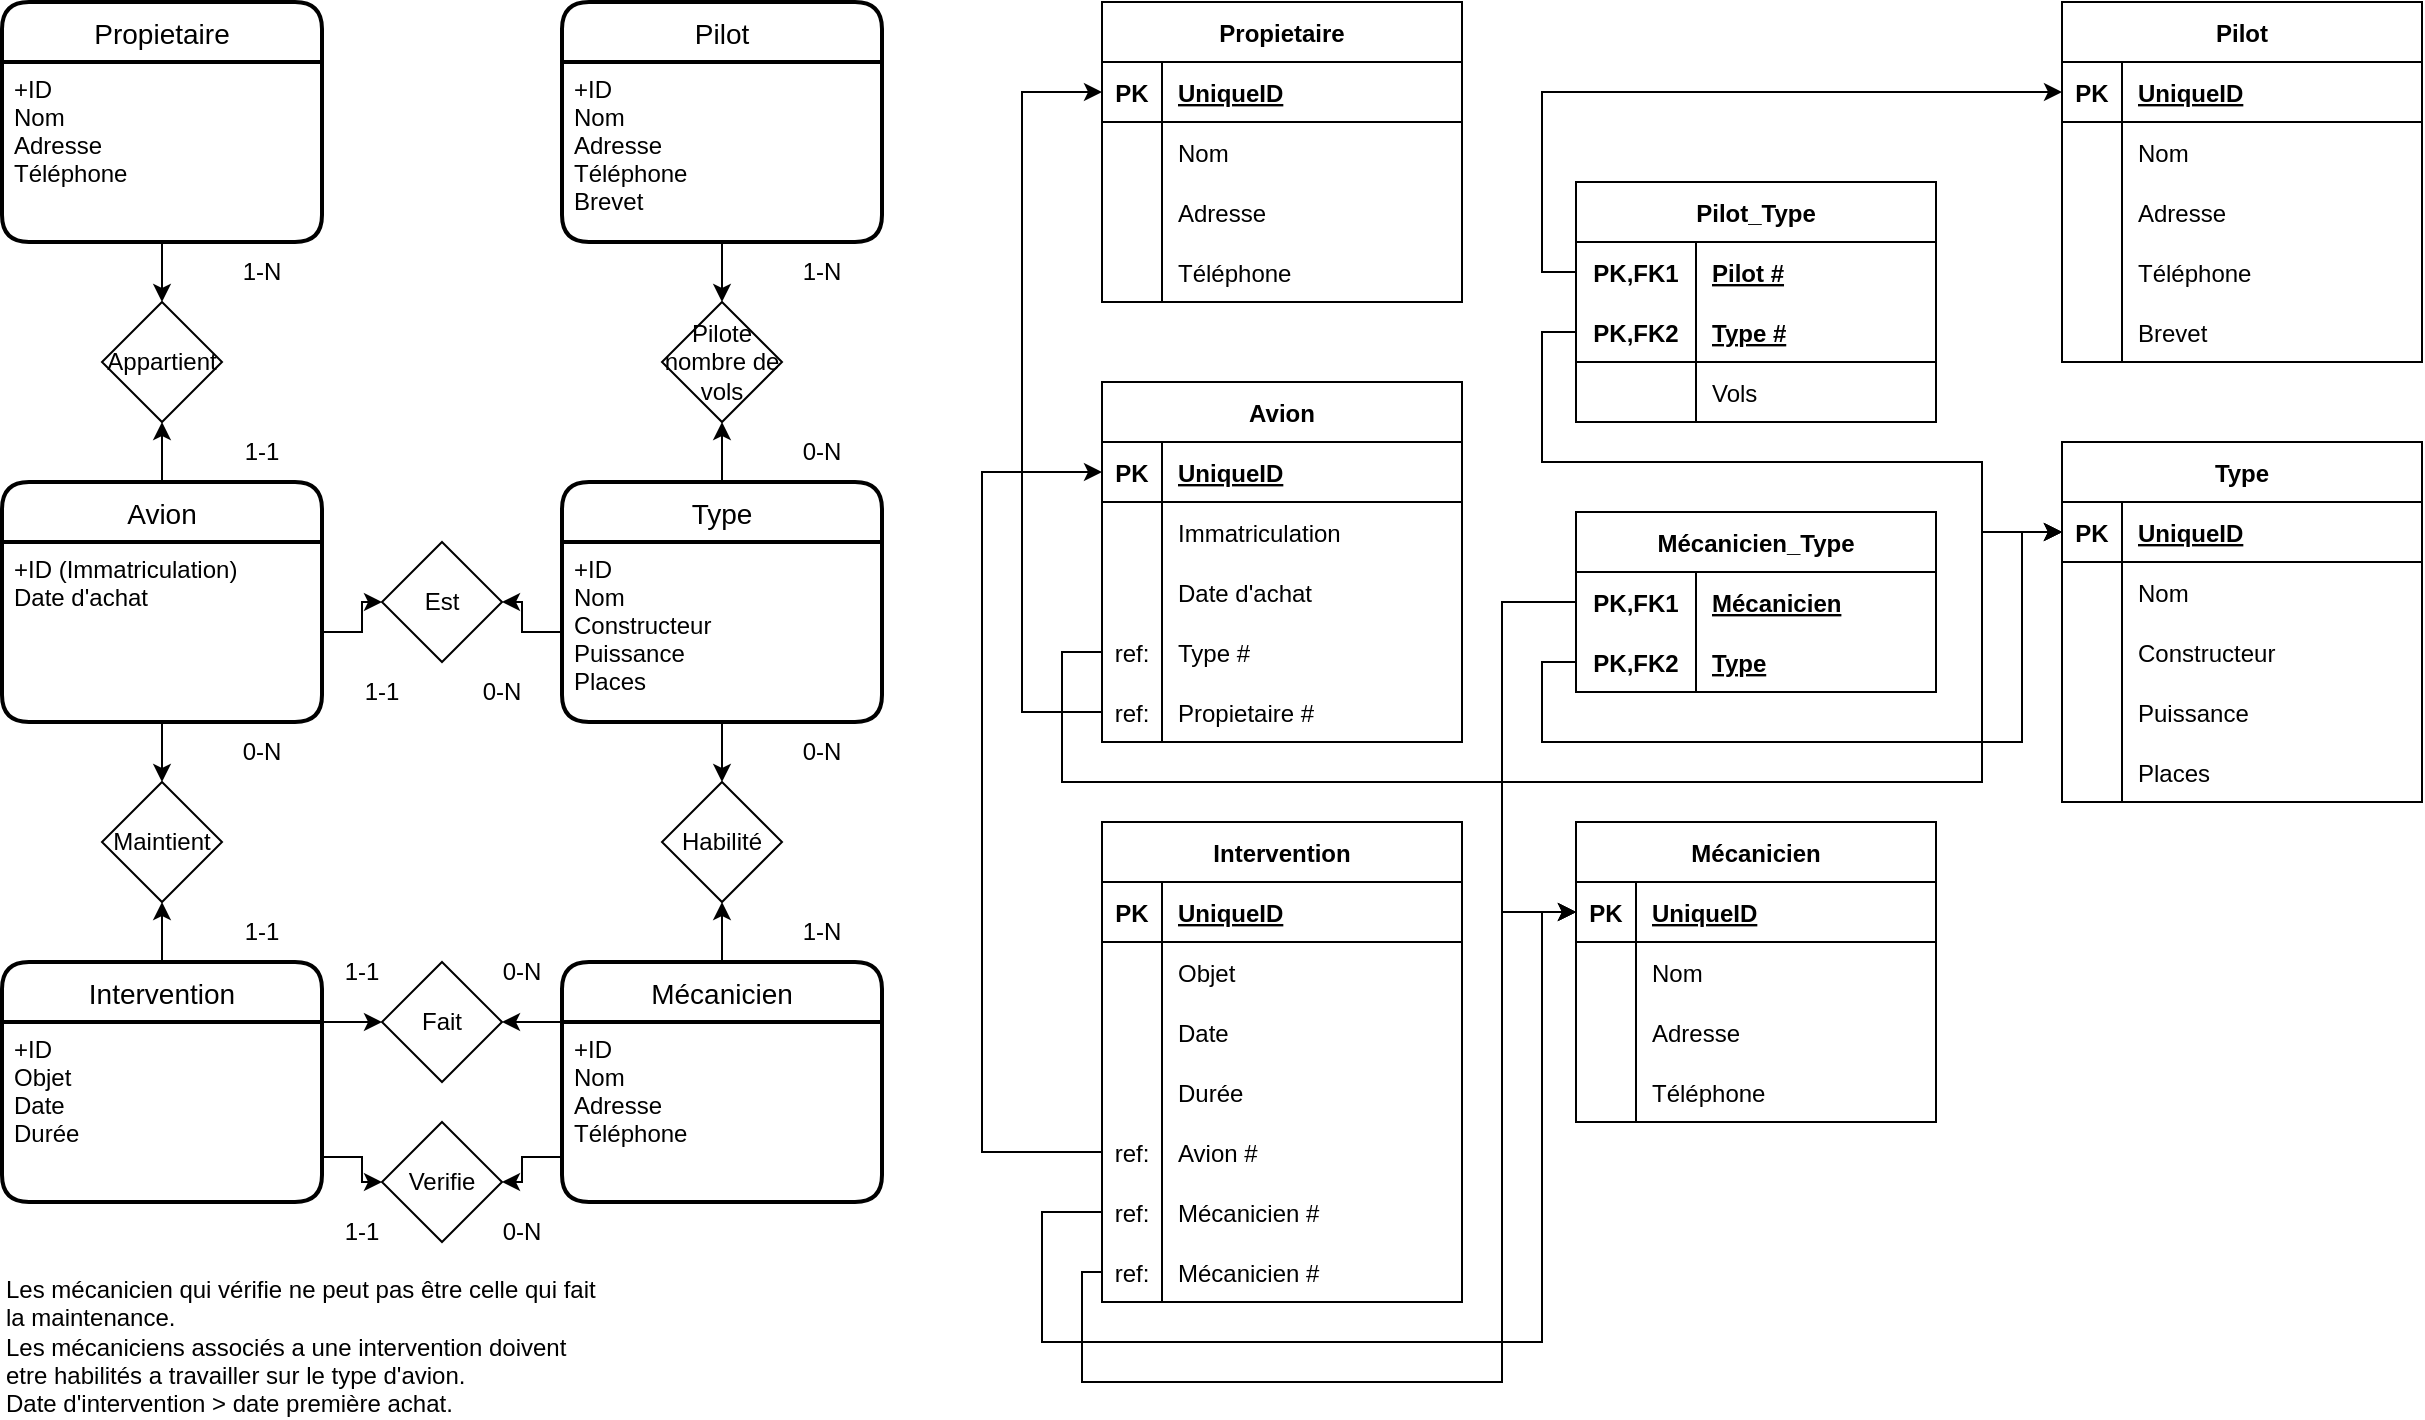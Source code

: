 <mxfile version="18.2.0" type="device"><diagram id="QCZ9kRdlRouRXpi-8VU9" name="Page-1"><mxGraphModel dx="1422" dy="794" grid="1" gridSize="10" guides="1" tooltips="1" connect="1" arrows="1" fold="1" page="1" pageScale="1" pageWidth="827" pageHeight="1169" math="0" shadow="0"><root><mxCell id="0"/><mxCell id="1" parent="0"/><mxCell id="avXEdxglf6N2ZWmbTxF2-28" style="edgeStyle=orthogonalEdgeStyle;rounded=0;orthogonalLoop=1;jettySize=auto;html=1;exitX=0.5;exitY=0;exitDx=0;exitDy=0;entryX=0.5;entryY=1;entryDx=0;entryDy=0;" parent="1" source="avXEdxglf6N2ZWmbTxF2-1" target="avXEdxglf6N2ZWmbTxF2-17" edge="1"><mxGeometry relative="1" as="geometry"/></mxCell><mxCell id="avXEdxglf6N2ZWmbTxF2-1" value="Intervention" style="swimlane;childLayout=stackLayout;horizontal=1;startSize=30;horizontalStack=0;rounded=1;fontSize=14;fontStyle=0;strokeWidth=2;resizeParent=0;resizeLast=1;shadow=0;dashed=0;align=center;" parent="1" vertex="1"><mxGeometry x="40" y="520" width="160" height="120" as="geometry"/></mxCell><mxCell id="avXEdxglf6N2ZWmbTxF2-2" value="+ID&#10;Objet&#10;Date&#10;Durée" style="align=left;strokeColor=none;fillColor=none;spacingLeft=4;fontSize=12;verticalAlign=top;resizable=0;rotatable=0;part=1;" parent="avXEdxglf6N2ZWmbTxF2-1" vertex="1"><mxGeometry y="30" width="160" height="90" as="geometry"/></mxCell><mxCell id="avXEdxglf6N2ZWmbTxF2-3" value="Propietaire" style="swimlane;childLayout=stackLayout;horizontal=1;startSize=30;horizontalStack=0;rounded=1;fontSize=14;fontStyle=0;strokeWidth=2;resizeParent=0;resizeLast=1;shadow=0;dashed=0;align=center;" parent="1" vertex="1"><mxGeometry x="40" y="40" width="160" height="120" as="geometry"/></mxCell><mxCell id="avXEdxglf6N2ZWmbTxF2-4" value="+ID&#10;Nom&#10;Adresse&#10;Téléphone" style="align=left;strokeColor=none;fillColor=none;spacingLeft=4;fontSize=12;verticalAlign=top;resizable=0;rotatable=0;part=1;" parent="avXEdxglf6N2ZWmbTxF2-3" vertex="1"><mxGeometry y="30" width="160" height="90" as="geometry"/></mxCell><mxCell id="avXEdxglf6N2ZWmbTxF2-22" style="edgeStyle=orthogonalEdgeStyle;rounded=0;orthogonalLoop=1;jettySize=auto;html=1;exitX=0.5;exitY=0;exitDx=0;exitDy=0;entryX=0.5;entryY=1;entryDx=0;entryDy=0;" parent="1" source="avXEdxglf6N2ZWmbTxF2-5" target="avXEdxglf6N2ZWmbTxF2-15" edge="1"><mxGeometry relative="1" as="geometry"/></mxCell><mxCell id="avXEdxglf6N2ZWmbTxF2-5" value="Avion" style="swimlane;childLayout=stackLayout;horizontal=1;startSize=30;horizontalStack=0;rounded=1;fontSize=14;fontStyle=0;strokeWidth=2;resizeParent=0;resizeLast=1;shadow=0;dashed=0;align=center;" parent="1" vertex="1"><mxGeometry x="40" y="280" width="160" height="120" as="geometry"/></mxCell><mxCell id="avXEdxglf6N2ZWmbTxF2-6" value="+ID (Immatriculation)&#10;Date d'achat" style="align=left;strokeColor=none;fillColor=none;spacingLeft=4;fontSize=12;verticalAlign=top;resizable=0;rotatable=0;part=1;fontStyle=0" parent="avXEdxglf6N2ZWmbTxF2-5" vertex="1"><mxGeometry y="30" width="160" height="90" as="geometry"/></mxCell><mxCell id="avXEdxglf6N2ZWmbTxF2-20" style="edgeStyle=orthogonalEdgeStyle;rounded=0;orthogonalLoop=1;jettySize=auto;html=1;exitX=0.5;exitY=0;exitDx=0;exitDy=0;entryX=0.5;entryY=1;entryDx=0;entryDy=0;" parent="1" source="avXEdxglf6N2ZWmbTxF2-8" target="avXEdxglf6N2ZWmbTxF2-16" edge="1"><mxGeometry relative="1" as="geometry"/></mxCell><mxCell id="avXEdxglf6N2ZWmbTxF2-8" value="Type" style="swimlane;childLayout=stackLayout;horizontal=1;startSize=30;horizontalStack=0;rounded=1;fontSize=14;fontStyle=0;strokeWidth=2;resizeParent=0;resizeLast=1;shadow=0;dashed=0;align=center;" parent="1" vertex="1"><mxGeometry x="320" y="280" width="160" height="120" as="geometry"/></mxCell><mxCell id="avXEdxglf6N2ZWmbTxF2-9" value="+ID&#10;Nom&#10;Constructeur&#10;Puissance&#10;Places" style="align=left;strokeColor=none;fillColor=none;spacingLeft=4;fontSize=12;verticalAlign=top;resizable=0;rotatable=0;part=1;" parent="avXEdxglf6N2ZWmbTxF2-8" vertex="1"><mxGeometry y="30" width="160" height="90" as="geometry"/></mxCell><mxCell id="avXEdxglf6N2ZWmbTxF2-33" style="edgeStyle=orthogonalEdgeStyle;rounded=0;orthogonalLoop=1;jettySize=auto;html=1;exitX=0.5;exitY=0;exitDx=0;exitDy=0;entryX=0.5;entryY=1;entryDx=0;entryDy=0;" parent="1" source="avXEdxglf6N2ZWmbTxF2-11" target="avXEdxglf6N2ZWmbTxF2-18" edge="1"><mxGeometry relative="1" as="geometry"/></mxCell><mxCell id="avXEdxglf6N2ZWmbTxF2-49" style="edgeStyle=orthogonalEdgeStyle;rounded=0;orthogonalLoop=1;jettySize=auto;html=1;exitX=0;exitY=0.25;exitDx=0;exitDy=0;entryX=1;entryY=0.5;entryDx=0;entryDy=0;" parent="1" source="avXEdxglf6N2ZWmbTxF2-11" target="avXEdxglf6N2ZWmbTxF2-29" edge="1"><mxGeometry relative="1" as="geometry"/></mxCell><mxCell id="avXEdxglf6N2ZWmbTxF2-11" value="Mécanicien" style="swimlane;childLayout=stackLayout;horizontal=1;startSize=30;horizontalStack=0;rounded=1;fontSize=14;fontStyle=0;strokeWidth=2;resizeParent=0;resizeLast=1;shadow=0;dashed=0;align=center;" parent="1" vertex="1"><mxGeometry x="320" y="520" width="160" height="120" as="geometry"/></mxCell><mxCell id="avXEdxglf6N2ZWmbTxF2-12" value="+ID&#10;Nom&#10;Adresse&#10;Téléphone" style="align=left;strokeColor=none;fillColor=none;spacingLeft=4;fontSize=12;verticalAlign=top;resizable=0;rotatable=0;part=1;" parent="avXEdxglf6N2ZWmbTxF2-11" vertex="1"><mxGeometry y="30" width="160" height="90" as="geometry"/></mxCell><mxCell id="avXEdxglf6N2ZWmbTxF2-13" value="Pilot" style="swimlane;childLayout=stackLayout;horizontal=1;startSize=30;horizontalStack=0;rounded=1;fontSize=14;fontStyle=0;strokeWidth=2;resizeParent=0;resizeLast=1;shadow=0;dashed=0;align=center;" parent="1" vertex="1"><mxGeometry x="320" y="40" width="160" height="120" as="geometry"/></mxCell><mxCell id="avXEdxglf6N2ZWmbTxF2-14" value="+ID&#10;Nom&#10;Adresse&#10;Téléphone&#10;Brevet" style="align=left;strokeColor=none;fillColor=none;spacingLeft=4;fontSize=12;verticalAlign=top;resizable=0;rotatable=0;part=1;" parent="avXEdxglf6N2ZWmbTxF2-13" vertex="1"><mxGeometry y="30" width="160" height="90" as="geometry"/></mxCell><mxCell id="avXEdxglf6N2ZWmbTxF2-15" value="Appartient" style="shape=rhombus;perimeter=rhombusPerimeter;whiteSpace=wrap;html=1;align=center;" parent="1" vertex="1"><mxGeometry x="90" y="190" width="60" height="60" as="geometry"/></mxCell><mxCell id="avXEdxglf6N2ZWmbTxF2-16" value="Pilote&lt;br&gt;nombre de vols" style="shape=rhombus;perimeter=rhombusPerimeter;whiteSpace=wrap;html=1;align=center;" parent="1" vertex="1"><mxGeometry x="370" y="190" width="60" height="60" as="geometry"/></mxCell><mxCell id="avXEdxglf6N2ZWmbTxF2-17" value="Maintient" style="shape=rhombus;perimeter=rhombusPerimeter;whiteSpace=wrap;html=1;align=center;" parent="1" vertex="1"><mxGeometry x="90" y="430" width="60" height="60" as="geometry"/></mxCell><mxCell id="avXEdxglf6N2ZWmbTxF2-18" value="Habilité" style="shape=rhombus;perimeter=rhombusPerimeter;whiteSpace=wrap;html=1;align=center;" parent="1" vertex="1"><mxGeometry x="370" y="430" width="60" height="60" as="geometry"/></mxCell><mxCell id="avXEdxglf6N2ZWmbTxF2-19" style="edgeStyle=orthogonalEdgeStyle;rounded=0;orthogonalLoop=1;jettySize=auto;html=1;exitX=0.5;exitY=1;exitDx=0;exitDy=0;entryX=0.5;entryY=0;entryDx=0;entryDy=0;" parent="1" source="avXEdxglf6N2ZWmbTxF2-14" target="avXEdxglf6N2ZWmbTxF2-16" edge="1"><mxGeometry relative="1" as="geometry"/></mxCell><mxCell id="avXEdxglf6N2ZWmbTxF2-21" style="edgeStyle=orthogonalEdgeStyle;rounded=0;orthogonalLoop=1;jettySize=auto;html=1;exitX=0.5;exitY=1;exitDx=0;exitDy=0;entryX=0.5;entryY=0;entryDx=0;entryDy=0;" parent="1" source="avXEdxglf6N2ZWmbTxF2-4" target="avXEdxglf6N2ZWmbTxF2-15" edge="1"><mxGeometry relative="1" as="geometry"/></mxCell><mxCell id="avXEdxglf6N2ZWmbTxF2-23" value="Est" style="shape=rhombus;perimeter=rhombusPerimeter;whiteSpace=wrap;html=1;align=center;" parent="1" vertex="1"><mxGeometry x="230" y="310" width="60" height="60" as="geometry"/></mxCell><mxCell id="avXEdxglf6N2ZWmbTxF2-25" style="edgeStyle=orthogonalEdgeStyle;rounded=0;orthogonalLoop=1;jettySize=auto;html=1;exitX=1;exitY=0.5;exitDx=0;exitDy=0;" parent="1" source="avXEdxglf6N2ZWmbTxF2-6" target="avXEdxglf6N2ZWmbTxF2-23" edge="1"><mxGeometry relative="1" as="geometry"/></mxCell><mxCell id="avXEdxglf6N2ZWmbTxF2-26" style="edgeStyle=orthogonalEdgeStyle;rounded=0;orthogonalLoop=1;jettySize=auto;html=1;exitX=0;exitY=0.5;exitDx=0;exitDy=0;" parent="1" source="avXEdxglf6N2ZWmbTxF2-9" target="avXEdxglf6N2ZWmbTxF2-23" edge="1"><mxGeometry relative="1" as="geometry"/></mxCell><mxCell id="avXEdxglf6N2ZWmbTxF2-27" style="edgeStyle=orthogonalEdgeStyle;rounded=0;orthogonalLoop=1;jettySize=auto;html=1;exitX=0.5;exitY=1;exitDx=0;exitDy=0;entryX=0.5;entryY=0;entryDx=0;entryDy=0;" parent="1" source="avXEdxglf6N2ZWmbTxF2-6" target="avXEdxglf6N2ZWmbTxF2-17" edge="1"><mxGeometry relative="1" as="geometry"/></mxCell><mxCell id="avXEdxglf6N2ZWmbTxF2-29" value="Fait" style="shape=rhombus;perimeter=rhombusPerimeter;whiteSpace=wrap;html=1;align=center;" parent="1" vertex="1"><mxGeometry x="230" y="520" width="60" height="60" as="geometry"/></mxCell><mxCell id="avXEdxglf6N2ZWmbTxF2-32" style="edgeStyle=orthogonalEdgeStyle;rounded=0;orthogonalLoop=1;jettySize=auto;html=1;exitX=0.5;exitY=1;exitDx=0;exitDy=0;entryX=0.5;entryY=0;entryDx=0;entryDy=0;" parent="1" source="avXEdxglf6N2ZWmbTxF2-9" target="avXEdxglf6N2ZWmbTxF2-18" edge="1"><mxGeometry relative="1" as="geometry"/></mxCell><mxCell id="avXEdxglf6N2ZWmbTxF2-34" value="1-N" style="text;html=1;strokeColor=none;fillColor=none;align=center;verticalAlign=middle;whiteSpace=wrap;rounded=0;" parent="1" vertex="1"><mxGeometry x="140" y="160" width="60" height="30" as="geometry"/></mxCell><mxCell id="avXEdxglf6N2ZWmbTxF2-35" value="1-1" style="text;html=1;strokeColor=none;fillColor=none;align=center;verticalAlign=middle;whiteSpace=wrap;rounded=0;" parent="1" vertex="1"><mxGeometry x="140" y="250" width="60" height="30" as="geometry"/></mxCell><mxCell id="avXEdxglf6N2ZWmbTxF2-36" value="1-N" style="text;html=1;strokeColor=none;fillColor=none;align=center;verticalAlign=middle;whiteSpace=wrap;rounded=0;" parent="1" vertex="1"><mxGeometry x="420" y="160" width="60" height="30" as="geometry"/></mxCell><mxCell id="avXEdxglf6N2ZWmbTxF2-37" value="0-N" style="text;html=1;strokeColor=none;fillColor=none;align=center;verticalAlign=middle;whiteSpace=wrap;rounded=0;" parent="1" vertex="1"><mxGeometry x="420" y="250" width="60" height="30" as="geometry"/></mxCell><mxCell id="avXEdxglf6N2ZWmbTxF2-38" value="1-1" style="text;html=1;strokeColor=none;fillColor=none;align=center;verticalAlign=middle;whiteSpace=wrap;rounded=0;" parent="1" vertex="1"><mxGeometry x="200" y="370" width="60" height="30" as="geometry"/></mxCell><mxCell id="avXEdxglf6N2ZWmbTxF2-39" value="0-N" style="text;html=1;strokeColor=none;fillColor=none;align=center;verticalAlign=middle;whiteSpace=wrap;rounded=0;" parent="1" vertex="1"><mxGeometry x="260" y="370" width="60" height="30" as="geometry"/></mxCell><mxCell id="avXEdxglf6N2ZWmbTxF2-40" value="0-N" style="text;html=1;strokeColor=none;fillColor=none;align=center;verticalAlign=middle;whiteSpace=wrap;rounded=0;" parent="1" vertex="1"><mxGeometry x="420" y="400" width="60" height="30" as="geometry"/></mxCell><mxCell id="avXEdxglf6N2ZWmbTxF2-41" value="1-N" style="text;html=1;strokeColor=none;fillColor=none;align=center;verticalAlign=middle;whiteSpace=wrap;rounded=0;" parent="1" vertex="1"><mxGeometry x="420" y="490" width="60" height="30" as="geometry"/></mxCell><mxCell id="avXEdxglf6N2ZWmbTxF2-42" value="0-N" style="text;html=1;strokeColor=none;fillColor=none;align=center;verticalAlign=middle;whiteSpace=wrap;rounded=0;" parent="1" vertex="1"><mxGeometry x="140" y="400" width="60" height="30" as="geometry"/></mxCell><mxCell id="avXEdxglf6N2ZWmbTxF2-43" value="1-1" style="text;html=1;strokeColor=none;fillColor=none;align=center;verticalAlign=middle;whiteSpace=wrap;rounded=0;" parent="1" vertex="1"><mxGeometry x="140" y="490" width="60" height="30" as="geometry"/></mxCell><mxCell id="avXEdxglf6N2ZWmbTxF2-47" value="Verifie" style="shape=rhombus;perimeter=rhombusPerimeter;whiteSpace=wrap;html=1;align=center;" parent="1" vertex="1"><mxGeometry x="230" y="600" width="60" height="60" as="geometry"/></mxCell><mxCell id="avXEdxglf6N2ZWmbTxF2-48" style="edgeStyle=orthogonalEdgeStyle;rounded=0;orthogonalLoop=1;jettySize=auto;html=1;exitX=1;exitY=0;exitDx=0;exitDy=0;entryX=0;entryY=0.5;entryDx=0;entryDy=0;" parent="1" source="avXEdxglf6N2ZWmbTxF2-2" target="avXEdxglf6N2ZWmbTxF2-29" edge="1"><mxGeometry relative="1" as="geometry"/></mxCell><mxCell id="avXEdxglf6N2ZWmbTxF2-52" style="edgeStyle=orthogonalEdgeStyle;rounded=0;orthogonalLoop=1;jettySize=auto;html=1;exitX=1;exitY=0.75;exitDx=0;exitDy=0;" parent="1" source="avXEdxglf6N2ZWmbTxF2-2" target="avXEdxglf6N2ZWmbTxF2-47" edge="1"><mxGeometry relative="1" as="geometry"/></mxCell><mxCell id="avXEdxglf6N2ZWmbTxF2-53" style="edgeStyle=orthogonalEdgeStyle;rounded=0;orthogonalLoop=1;jettySize=auto;html=1;exitX=0;exitY=0.75;exitDx=0;exitDy=0;" parent="1" source="avXEdxglf6N2ZWmbTxF2-12" target="avXEdxglf6N2ZWmbTxF2-47" edge="1"><mxGeometry relative="1" as="geometry"/></mxCell><mxCell id="avXEdxglf6N2ZWmbTxF2-54" value="1-1" style="text;html=1;strokeColor=none;fillColor=none;align=center;verticalAlign=middle;whiteSpace=wrap;rounded=0;" parent="1" vertex="1"><mxGeometry x="190" y="510" width="60" height="30" as="geometry"/></mxCell><mxCell id="avXEdxglf6N2ZWmbTxF2-55" value="0-N" style="text;html=1;strokeColor=none;fillColor=none;align=center;verticalAlign=middle;whiteSpace=wrap;rounded=0;" parent="1" vertex="1"><mxGeometry x="270" y="510" width="60" height="30" as="geometry"/></mxCell><mxCell id="avXEdxglf6N2ZWmbTxF2-56" value="1-1" style="text;html=1;strokeColor=none;fillColor=none;align=center;verticalAlign=middle;whiteSpace=wrap;rounded=0;" parent="1" vertex="1"><mxGeometry x="190" y="640" width="60" height="30" as="geometry"/></mxCell><mxCell id="avXEdxglf6N2ZWmbTxF2-57" value="0-N" style="text;html=1;strokeColor=none;fillColor=none;align=center;verticalAlign=middle;whiteSpace=wrap;rounded=0;" parent="1" vertex="1"><mxGeometry x="270" y="640" width="60" height="30" as="geometry"/></mxCell><mxCell id="jrzBrGHNNXqPVOMPDAbQ-1" value="&lt;br&gt;Les mécanicien qui vérifie ne peut pas être celle qui fait la maintenance.&lt;br&gt;Les mécaniciens associés a une intervention doivent etre habilités a travailler sur le type d'avion.&lt;br&gt;Date d'intervention &amp;gt; date première achat." style="text;html=1;strokeColor=none;fillColor=none;align=left;verticalAlign=middle;whiteSpace=wrap;rounded=0;" parent="1" vertex="1"><mxGeometry x="40" y="690" width="300" height="30" as="geometry"/></mxCell><mxCell id="UrNmmjTgH9QS6vvEao2K-1" value="Avion" style="shape=table;startSize=30;container=1;collapsible=1;childLayout=tableLayout;fixedRows=1;rowLines=0;fontStyle=1;align=center;resizeLast=1;" vertex="1" parent="1"><mxGeometry x="590" y="230" width="180" height="180" as="geometry"/></mxCell><mxCell id="UrNmmjTgH9QS6vvEao2K-2" value="" style="shape=tableRow;horizontal=0;startSize=0;swimlaneHead=0;swimlaneBody=0;fillColor=none;collapsible=0;dropTarget=0;points=[[0,0.5],[1,0.5]];portConstraint=eastwest;top=0;left=0;right=0;bottom=1;" vertex="1" parent="UrNmmjTgH9QS6vvEao2K-1"><mxGeometry y="30" width="180" height="30" as="geometry"/></mxCell><mxCell id="UrNmmjTgH9QS6vvEao2K-3" value="PK" style="shape=partialRectangle;connectable=0;fillColor=none;top=0;left=0;bottom=0;right=0;fontStyle=1;overflow=hidden;" vertex="1" parent="UrNmmjTgH9QS6vvEao2K-2"><mxGeometry width="30" height="30" as="geometry"><mxRectangle width="30" height="30" as="alternateBounds"/></mxGeometry></mxCell><mxCell id="UrNmmjTgH9QS6vvEao2K-4" value="UniqueID" style="shape=partialRectangle;connectable=0;fillColor=none;top=0;left=0;bottom=0;right=0;align=left;spacingLeft=6;fontStyle=5;overflow=hidden;" vertex="1" parent="UrNmmjTgH9QS6vvEao2K-2"><mxGeometry x="30" width="150" height="30" as="geometry"><mxRectangle width="150" height="30" as="alternateBounds"/></mxGeometry></mxCell><mxCell id="UrNmmjTgH9QS6vvEao2K-5" value="" style="shape=tableRow;horizontal=0;startSize=0;swimlaneHead=0;swimlaneBody=0;fillColor=none;collapsible=0;dropTarget=0;points=[[0,0.5],[1,0.5]];portConstraint=eastwest;top=0;left=0;right=0;bottom=0;" vertex="1" parent="UrNmmjTgH9QS6vvEao2K-1"><mxGeometry y="60" width="180" height="30" as="geometry"/></mxCell><mxCell id="UrNmmjTgH9QS6vvEao2K-6" value="" style="shape=partialRectangle;connectable=0;fillColor=none;top=0;left=0;bottom=0;right=0;editable=1;overflow=hidden;" vertex="1" parent="UrNmmjTgH9QS6vvEao2K-5"><mxGeometry width="30" height="30" as="geometry"><mxRectangle width="30" height="30" as="alternateBounds"/></mxGeometry></mxCell><mxCell id="UrNmmjTgH9QS6vvEao2K-7" value="Immatriculation" style="shape=partialRectangle;connectable=0;fillColor=none;top=0;left=0;bottom=0;right=0;align=left;spacingLeft=6;overflow=hidden;" vertex="1" parent="UrNmmjTgH9QS6vvEao2K-5"><mxGeometry x="30" width="150" height="30" as="geometry"><mxRectangle width="150" height="30" as="alternateBounds"/></mxGeometry></mxCell><mxCell id="UrNmmjTgH9QS6vvEao2K-8" value="" style="shape=tableRow;horizontal=0;startSize=0;swimlaneHead=0;swimlaneBody=0;fillColor=none;collapsible=0;dropTarget=0;points=[[0,0.5],[1,0.5]];portConstraint=eastwest;top=0;left=0;right=0;bottom=0;" vertex="1" parent="UrNmmjTgH9QS6vvEao2K-1"><mxGeometry y="90" width="180" height="30" as="geometry"/></mxCell><mxCell id="UrNmmjTgH9QS6vvEao2K-9" value="" style="shape=partialRectangle;connectable=0;fillColor=none;top=0;left=0;bottom=0;right=0;editable=1;overflow=hidden;" vertex="1" parent="UrNmmjTgH9QS6vvEao2K-8"><mxGeometry width="30" height="30" as="geometry"><mxRectangle width="30" height="30" as="alternateBounds"/></mxGeometry></mxCell><mxCell id="UrNmmjTgH9QS6vvEao2K-10" value="Date d'achat" style="shape=partialRectangle;connectable=0;fillColor=none;top=0;left=0;bottom=0;right=0;align=left;spacingLeft=6;overflow=hidden;" vertex="1" parent="UrNmmjTgH9QS6vvEao2K-8"><mxGeometry x="30" width="150" height="30" as="geometry"><mxRectangle width="150" height="30" as="alternateBounds"/></mxGeometry></mxCell><mxCell id="UrNmmjTgH9QS6vvEao2K-127" style="shape=tableRow;horizontal=0;startSize=0;swimlaneHead=0;swimlaneBody=0;fillColor=none;collapsible=0;dropTarget=0;points=[[0,0.5],[1,0.5]];portConstraint=eastwest;top=0;left=0;right=0;bottom=0;" vertex="1" parent="UrNmmjTgH9QS6vvEao2K-1"><mxGeometry y="120" width="180" height="30" as="geometry"/></mxCell><mxCell id="UrNmmjTgH9QS6vvEao2K-128" value="ref:" style="shape=partialRectangle;connectable=0;fillColor=none;top=0;left=0;bottom=0;right=0;editable=1;overflow=hidden;" vertex="1" parent="UrNmmjTgH9QS6vvEao2K-127"><mxGeometry width="30" height="30" as="geometry"><mxRectangle width="30" height="30" as="alternateBounds"/></mxGeometry></mxCell><mxCell id="UrNmmjTgH9QS6vvEao2K-129" value="Type #" style="shape=partialRectangle;connectable=0;fillColor=none;top=0;left=0;bottom=0;right=0;align=left;spacingLeft=6;overflow=hidden;" vertex="1" parent="UrNmmjTgH9QS6vvEao2K-127"><mxGeometry x="30" width="150" height="30" as="geometry"><mxRectangle width="150" height="30" as="alternateBounds"/></mxGeometry></mxCell><mxCell id="UrNmmjTgH9QS6vvEao2K-188" style="shape=tableRow;horizontal=0;startSize=0;swimlaneHead=0;swimlaneBody=0;fillColor=none;collapsible=0;dropTarget=0;points=[[0,0.5],[1,0.5]];portConstraint=eastwest;top=0;left=0;right=0;bottom=0;" vertex="1" parent="UrNmmjTgH9QS6vvEao2K-1"><mxGeometry y="150" width="180" height="30" as="geometry"/></mxCell><mxCell id="UrNmmjTgH9QS6vvEao2K-189" value="ref:" style="shape=partialRectangle;connectable=0;fillColor=none;top=0;left=0;bottom=0;right=0;editable=1;overflow=hidden;" vertex="1" parent="UrNmmjTgH9QS6vvEao2K-188"><mxGeometry width="30" height="30" as="geometry"><mxRectangle width="30" height="30" as="alternateBounds"/></mxGeometry></mxCell><mxCell id="UrNmmjTgH9QS6vvEao2K-190" value="Propietaire #" style="shape=partialRectangle;connectable=0;fillColor=none;top=0;left=0;bottom=0;right=0;align=left;spacingLeft=6;overflow=hidden;" vertex="1" parent="UrNmmjTgH9QS6vvEao2K-188"><mxGeometry x="30" width="150" height="30" as="geometry"><mxRectangle width="150" height="30" as="alternateBounds"/></mxGeometry></mxCell><mxCell id="UrNmmjTgH9QS6vvEao2K-14" value="Propietaire" style="shape=table;startSize=30;container=1;collapsible=1;childLayout=tableLayout;fixedRows=1;rowLines=0;fontStyle=1;align=center;resizeLast=1;" vertex="1" parent="1"><mxGeometry x="590" y="40" width="180" height="150" as="geometry"/></mxCell><mxCell id="UrNmmjTgH9QS6vvEao2K-15" value="" style="shape=tableRow;horizontal=0;startSize=0;swimlaneHead=0;swimlaneBody=0;fillColor=none;collapsible=0;dropTarget=0;points=[[0,0.5],[1,0.5]];portConstraint=eastwest;top=0;left=0;right=0;bottom=1;" vertex="1" parent="UrNmmjTgH9QS6vvEao2K-14"><mxGeometry y="30" width="180" height="30" as="geometry"/></mxCell><mxCell id="UrNmmjTgH9QS6vvEao2K-16" value="PK" style="shape=partialRectangle;connectable=0;fillColor=none;top=0;left=0;bottom=0;right=0;fontStyle=1;overflow=hidden;" vertex="1" parent="UrNmmjTgH9QS6vvEao2K-15"><mxGeometry width="30" height="30" as="geometry"><mxRectangle width="30" height="30" as="alternateBounds"/></mxGeometry></mxCell><mxCell id="UrNmmjTgH9QS6vvEao2K-17" value="UniqueID" style="shape=partialRectangle;connectable=0;fillColor=none;top=0;left=0;bottom=0;right=0;align=left;spacingLeft=6;fontStyle=5;overflow=hidden;" vertex="1" parent="UrNmmjTgH9QS6vvEao2K-15"><mxGeometry x="30" width="150" height="30" as="geometry"><mxRectangle width="150" height="30" as="alternateBounds"/></mxGeometry></mxCell><mxCell id="UrNmmjTgH9QS6vvEao2K-18" value="" style="shape=tableRow;horizontal=0;startSize=0;swimlaneHead=0;swimlaneBody=0;fillColor=none;collapsible=0;dropTarget=0;points=[[0,0.5],[1,0.5]];portConstraint=eastwest;top=0;left=0;right=0;bottom=0;" vertex="1" parent="UrNmmjTgH9QS6vvEao2K-14"><mxGeometry y="60" width="180" height="30" as="geometry"/></mxCell><mxCell id="UrNmmjTgH9QS6vvEao2K-19" value="" style="shape=partialRectangle;connectable=0;fillColor=none;top=0;left=0;bottom=0;right=0;editable=1;overflow=hidden;" vertex="1" parent="UrNmmjTgH9QS6vvEao2K-18"><mxGeometry width="30" height="30" as="geometry"><mxRectangle width="30" height="30" as="alternateBounds"/></mxGeometry></mxCell><mxCell id="UrNmmjTgH9QS6vvEao2K-20" value="Nom" style="shape=partialRectangle;connectable=0;fillColor=none;top=0;left=0;bottom=0;right=0;align=left;spacingLeft=6;overflow=hidden;" vertex="1" parent="UrNmmjTgH9QS6vvEao2K-18"><mxGeometry x="30" width="150" height="30" as="geometry"><mxRectangle width="150" height="30" as="alternateBounds"/></mxGeometry></mxCell><mxCell id="UrNmmjTgH9QS6vvEao2K-21" value="" style="shape=tableRow;horizontal=0;startSize=0;swimlaneHead=0;swimlaneBody=0;fillColor=none;collapsible=0;dropTarget=0;points=[[0,0.5],[1,0.5]];portConstraint=eastwest;top=0;left=0;right=0;bottom=0;" vertex="1" parent="UrNmmjTgH9QS6vvEao2K-14"><mxGeometry y="90" width="180" height="30" as="geometry"/></mxCell><mxCell id="UrNmmjTgH9QS6vvEao2K-22" value="" style="shape=partialRectangle;connectable=0;fillColor=none;top=0;left=0;bottom=0;right=0;editable=1;overflow=hidden;" vertex="1" parent="UrNmmjTgH9QS6vvEao2K-21"><mxGeometry width="30" height="30" as="geometry"><mxRectangle width="30" height="30" as="alternateBounds"/></mxGeometry></mxCell><mxCell id="UrNmmjTgH9QS6vvEao2K-23" value="Adresse" style="shape=partialRectangle;connectable=0;fillColor=none;top=0;left=0;bottom=0;right=0;align=left;spacingLeft=6;overflow=hidden;" vertex="1" parent="UrNmmjTgH9QS6vvEao2K-21"><mxGeometry x="30" width="150" height="30" as="geometry"><mxRectangle width="150" height="30" as="alternateBounds"/></mxGeometry></mxCell><mxCell id="UrNmmjTgH9QS6vvEao2K-24" value="" style="shape=tableRow;horizontal=0;startSize=0;swimlaneHead=0;swimlaneBody=0;fillColor=none;collapsible=0;dropTarget=0;points=[[0,0.5],[1,0.5]];portConstraint=eastwest;top=0;left=0;right=0;bottom=0;" vertex="1" parent="UrNmmjTgH9QS6vvEao2K-14"><mxGeometry y="120" width="180" height="30" as="geometry"/></mxCell><mxCell id="UrNmmjTgH9QS6vvEao2K-25" value="" style="shape=partialRectangle;connectable=0;fillColor=none;top=0;left=0;bottom=0;right=0;editable=1;overflow=hidden;" vertex="1" parent="UrNmmjTgH9QS6vvEao2K-24"><mxGeometry width="30" height="30" as="geometry"><mxRectangle width="30" height="30" as="alternateBounds"/></mxGeometry></mxCell><mxCell id="UrNmmjTgH9QS6vvEao2K-26" value="Téléphone" style="shape=partialRectangle;connectable=0;fillColor=none;top=0;left=0;bottom=0;right=0;align=left;spacingLeft=6;overflow=hidden;" vertex="1" parent="UrNmmjTgH9QS6vvEao2K-24"><mxGeometry x="30" width="150" height="30" as="geometry"><mxRectangle width="150" height="30" as="alternateBounds"/></mxGeometry></mxCell><mxCell id="UrNmmjTgH9QS6vvEao2K-31" value="Intervention" style="shape=table;startSize=30;container=1;collapsible=1;childLayout=tableLayout;fixedRows=1;rowLines=0;fontStyle=1;align=center;resizeLast=1;" vertex="1" parent="1"><mxGeometry x="590" y="450" width="180" height="240" as="geometry"/></mxCell><mxCell id="UrNmmjTgH9QS6vvEao2K-32" value="" style="shape=tableRow;horizontal=0;startSize=0;swimlaneHead=0;swimlaneBody=0;fillColor=none;collapsible=0;dropTarget=0;points=[[0,0.5],[1,0.5]];portConstraint=eastwest;top=0;left=0;right=0;bottom=1;" vertex="1" parent="UrNmmjTgH9QS6vvEao2K-31"><mxGeometry y="30" width="180" height="30" as="geometry"/></mxCell><mxCell id="UrNmmjTgH9QS6vvEao2K-33" value="PK" style="shape=partialRectangle;connectable=0;fillColor=none;top=0;left=0;bottom=0;right=0;fontStyle=1;overflow=hidden;" vertex="1" parent="UrNmmjTgH9QS6vvEao2K-32"><mxGeometry width="30" height="30" as="geometry"><mxRectangle width="30" height="30" as="alternateBounds"/></mxGeometry></mxCell><mxCell id="UrNmmjTgH9QS6vvEao2K-34" value="UniqueID" style="shape=partialRectangle;connectable=0;fillColor=none;top=0;left=0;bottom=0;right=0;align=left;spacingLeft=6;fontStyle=5;overflow=hidden;" vertex="1" parent="UrNmmjTgH9QS6vvEao2K-32"><mxGeometry x="30" width="150" height="30" as="geometry"><mxRectangle width="150" height="30" as="alternateBounds"/></mxGeometry></mxCell><mxCell id="UrNmmjTgH9QS6vvEao2K-35" value="" style="shape=tableRow;horizontal=0;startSize=0;swimlaneHead=0;swimlaneBody=0;fillColor=none;collapsible=0;dropTarget=0;points=[[0,0.5],[1,0.5]];portConstraint=eastwest;top=0;left=0;right=0;bottom=0;" vertex="1" parent="UrNmmjTgH9QS6vvEao2K-31"><mxGeometry y="60" width="180" height="30" as="geometry"/></mxCell><mxCell id="UrNmmjTgH9QS6vvEao2K-36" value="" style="shape=partialRectangle;connectable=0;fillColor=none;top=0;left=0;bottom=0;right=0;editable=1;overflow=hidden;" vertex="1" parent="UrNmmjTgH9QS6vvEao2K-35"><mxGeometry width="30" height="30" as="geometry"><mxRectangle width="30" height="30" as="alternateBounds"/></mxGeometry></mxCell><mxCell id="UrNmmjTgH9QS6vvEao2K-37" value="Objet" style="shape=partialRectangle;connectable=0;fillColor=none;top=0;left=0;bottom=0;right=0;align=left;spacingLeft=6;overflow=hidden;" vertex="1" parent="UrNmmjTgH9QS6vvEao2K-35"><mxGeometry x="30" width="150" height="30" as="geometry"><mxRectangle width="150" height="30" as="alternateBounds"/></mxGeometry></mxCell><mxCell id="UrNmmjTgH9QS6vvEao2K-38" value="" style="shape=tableRow;horizontal=0;startSize=0;swimlaneHead=0;swimlaneBody=0;fillColor=none;collapsible=0;dropTarget=0;points=[[0,0.5],[1,0.5]];portConstraint=eastwest;top=0;left=0;right=0;bottom=0;" vertex="1" parent="UrNmmjTgH9QS6vvEao2K-31"><mxGeometry y="90" width="180" height="30" as="geometry"/></mxCell><mxCell id="UrNmmjTgH9QS6vvEao2K-39" value="" style="shape=partialRectangle;connectable=0;fillColor=none;top=0;left=0;bottom=0;right=0;editable=1;overflow=hidden;" vertex="1" parent="UrNmmjTgH9QS6vvEao2K-38"><mxGeometry width="30" height="30" as="geometry"><mxRectangle width="30" height="30" as="alternateBounds"/></mxGeometry></mxCell><mxCell id="UrNmmjTgH9QS6vvEao2K-40" value="Date" style="shape=partialRectangle;connectable=0;fillColor=none;top=0;left=0;bottom=0;right=0;align=left;spacingLeft=6;overflow=hidden;" vertex="1" parent="UrNmmjTgH9QS6vvEao2K-38"><mxGeometry x="30" width="150" height="30" as="geometry"><mxRectangle width="150" height="30" as="alternateBounds"/></mxGeometry></mxCell><mxCell id="UrNmmjTgH9QS6vvEao2K-41" value="" style="shape=tableRow;horizontal=0;startSize=0;swimlaneHead=0;swimlaneBody=0;fillColor=none;collapsible=0;dropTarget=0;points=[[0,0.5],[1,0.5]];portConstraint=eastwest;top=0;left=0;right=0;bottom=0;" vertex="1" parent="UrNmmjTgH9QS6vvEao2K-31"><mxGeometry y="120" width="180" height="30" as="geometry"/></mxCell><mxCell id="UrNmmjTgH9QS6vvEao2K-42" value="" style="shape=partialRectangle;connectable=0;fillColor=none;top=0;left=0;bottom=0;right=0;editable=1;overflow=hidden;" vertex="1" parent="UrNmmjTgH9QS6vvEao2K-41"><mxGeometry width="30" height="30" as="geometry"><mxRectangle width="30" height="30" as="alternateBounds"/></mxGeometry></mxCell><mxCell id="UrNmmjTgH9QS6vvEao2K-43" value="Durée" style="shape=partialRectangle;connectable=0;fillColor=none;top=0;left=0;bottom=0;right=0;align=left;spacingLeft=6;overflow=hidden;" vertex="1" parent="UrNmmjTgH9QS6vvEao2K-41"><mxGeometry x="30" width="150" height="30" as="geometry"><mxRectangle width="150" height="30" as="alternateBounds"/></mxGeometry></mxCell><mxCell id="UrNmmjTgH9QS6vvEao2K-44" style="shape=tableRow;horizontal=0;startSize=0;swimlaneHead=0;swimlaneBody=0;fillColor=none;collapsible=0;dropTarget=0;points=[[0,0.5],[1,0.5]];portConstraint=eastwest;top=0;left=0;right=0;bottom=0;" vertex="1" parent="UrNmmjTgH9QS6vvEao2K-31"><mxGeometry y="150" width="180" height="30" as="geometry"/></mxCell><mxCell id="UrNmmjTgH9QS6vvEao2K-45" value="ref:" style="shape=partialRectangle;connectable=0;fillColor=none;top=0;left=0;bottom=0;right=0;editable=1;overflow=hidden;" vertex="1" parent="UrNmmjTgH9QS6vvEao2K-44"><mxGeometry width="30" height="30" as="geometry"><mxRectangle width="30" height="30" as="alternateBounds"/></mxGeometry></mxCell><mxCell id="UrNmmjTgH9QS6vvEao2K-46" value="Avion #" style="shape=partialRectangle;connectable=0;fillColor=none;top=0;left=0;bottom=0;right=0;align=left;spacingLeft=6;overflow=hidden;" vertex="1" parent="UrNmmjTgH9QS6vvEao2K-44"><mxGeometry x="30" width="150" height="30" as="geometry"><mxRectangle width="150" height="30" as="alternateBounds"/></mxGeometry></mxCell><mxCell id="UrNmmjTgH9QS6vvEao2K-47" style="shape=tableRow;horizontal=0;startSize=0;swimlaneHead=0;swimlaneBody=0;fillColor=none;collapsible=0;dropTarget=0;points=[[0,0.5],[1,0.5]];portConstraint=eastwest;top=0;left=0;right=0;bottom=0;" vertex="1" parent="UrNmmjTgH9QS6vvEao2K-31"><mxGeometry y="180" width="180" height="30" as="geometry"/></mxCell><mxCell id="UrNmmjTgH9QS6vvEao2K-48" value="ref:" style="shape=partialRectangle;connectable=0;fillColor=none;top=0;left=0;bottom=0;right=0;editable=1;overflow=hidden;" vertex="1" parent="UrNmmjTgH9QS6vvEao2K-47"><mxGeometry width="30" height="30" as="geometry"><mxRectangle width="30" height="30" as="alternateBounds"/></mxGeometry></mxCell><mxCell id="UrNmmjTgH9QS6vvEao2K-49" value="Mécanicien #" style="shape=partialRectangle;connectable=0;fillColor=none;top=0;left=0;bottom=0;right=0;align=left;spacingLeft=6;overflow=hidden;" vertex="1" parent="UrNmmjTgH9QS6vvEao2K-47"><mxGeometry x="30" width="150" height="30" as="geometry"><mxRectangle width="150" height="30" as="alternateBounds"/></mxGeometry></mxCell><mxCell id="UrNmmjTgH9QS6vvEao2K-54" style="shape=tableRow;horizontal=0;startSize=0;swimlaneHead=0;swimlaneBody=0;fillColor=none;collapsible=0;dropTarget=0;points=[[0,0.5],[1,0.5]];portConstraint=eastwest;top=0;left=0;right=0;bottom=0;" vertex="1" parent="UrNmmjTgH9QS6vvEao2K-31"><mxGeometry y="210" width="180" height="30" as="geometry"/></mxCell><mxCell id="UrNmmjTgH9QS6vvEao2K-55" value="ref:" style="shape=partialRectangle;connectable=0;fillColor=none;top=0;left=0;bottom=0;right=0;editable=1;overflow=hidden;" vertex="1" parent="UrNmmjTgH9QS6vvEao2K-54"><mxGeometry width="30" height="30" as="geometry"><mxRectangle width="30" height="30" as="alternateBounds"/></mxGeometry></mxCell><mxCell id="UrNmmjTgH9QS6vvEao2K-56" value="Mécanicien #" style="shape=partialRectangle;connectable=0;fillColor=none;top=0;left=0;bottom=0;right=0;align=left;spacingLeft=6;overflow=hidden;" vertex="1" parent="UrNmmjTgH9QS6vvEao2K-54"><mxGeometry x="30" width="150" height="30" as="geometry"><mxRectangle width="150" height="30" as="alternateBounds"/></mxGeometry></mxCell><mxCell id="UrNmmjTgH9QS6vvEao2K-57" value="" style="endArrow=classic;html=1;rounded=0;exitX=0;exitY=0.5;exitDx=0;exitDy=0;entryX=0;entryY=0.5;entryDx=0;entryDy=0;" edge="1" parent="1" source="UrNmmjTgH9QS6vvEao2K-44" target="UrNmmjTgH9QS6vvEao2K-2"><mxGeometry width="50" height="50" relative="1" as="geometry"><mxPoint x="470" y="430" as="sourcePoint"/><mxPoint x="550" y="670" as="targetPoint"/><Array as="points"><mxPoint x="530" y="615"/><mxPoint x="530" y="275"/></Array></mxGeometry></mxCell><mxCell id="UrNmmjTgH9QS6vvEao2K-58" value="Mécanicien" style="shape=table;startSize=30;container=1;collapsible=1;childLayout=tableLayout;fixedRows=1;rowLines=0;fontStyle=1;align=center;resizeLast=1;" vertex="1" parent="1"><mxGeometry x="827" y="450" width="180" height="150" as="geometry"/></mxCell><mxCell id="UrNmmjTgH9QS6vvEao2K-59" value="" style="shape=tableRow;horizontal=0;startSize=0;swimlaneHead=0;swimlaneBody=0;fillColor=none;collapsible=0;dropTarget=0;points=[[0,0.5],[1,0.5]];portConstraint=eastwest;top=0;left=0;right=0;bottom=1;" vertex="1" parent="UrNmmjTgH9QS6vvEao2K-58"><mxGeometry y="30" width="180" height="30" as="geometry"/></mxCell><mxCell id="UrNmmjTgH9QS6vvEao2K-60" value="PK" style="shape=partialRectangle;connectable=0;fillColor=none;top=0;left=0;bottom=0;right=0;fontStyle=1;overflow=hidden;" vertex="1" parent="UrNmmjTgH9QS6vvEao2K-59"><mxGeometry width="30" height="30" as="geometry"><mxRectangle width="30" height="30" as="alternateBounds"/></mxGeometry></mxCell><mxCell id="UrNmmjTgH9QS6vvEao2K-61" value="UniqueID" style="shape=partialRectangle;connectable=0;fillColor=none;top=0;left=0;bottom=0;right=0;align=left;spacingLeft=6;fontStyle=5;overflow=hidden;" vertex="1" parent="UrNmmjTgH9QS6vvEao2K-59"><mxGeometry x="30" width="150" height="30" as="geometry"><mxRectangle width="150" height="30" as="alternateBounds"/></mxGeometry></mxCell><mxCell id="UrNmmjTgH9QS6vvEao2K-62" value="" style="shape=tableRow;horizontal=0;startSize=0;swimlaneHead=0;swimlaneBody=0;fillColor=none;collapsible=0;dropTarget=0;points=[[0,0.5],[1,0.5]];portConstraint=eastwest;top=0;left=0;right=0;bottom=0;" vertex="1" parent="UrNmmjTgH9QS6vvEao2K-58"><mxGeometry y="60" width="180" height="30" as="geometry"/></mxCell><mxCell id="UrNmmjTgH9QS6vvEao2K-63" value="" style="shape=partialRectangle;connectable=0;fillColor=none;top=0;left=0;bottom=0;right=0;editable=1;overflow=hidden;" vertex="1" parent="UrNmmjTgH9QS6vvEao2K-62"><mxGeometry width="30" height="30" as="geometry"><mxRectangle width="30" height="30" as="alternateBounds"/></mxGeometry></mxCell><mxCell id="UrNmmjTgH9QS6vvEao2K-64" value="Nom" style="shape=partialRectangle;connectable=0;fillColor=none;top=0;left=0;bottom=0;right=0;align=left;spacingLeft=6;overflow=hidden;" vertex="1" parent="UrNmmjTgH9QS6vvEao2K-62"><mxGeometry x="30" width="150" height="30" as="geometry"><mxRectangle width="150" height="30" as="alternateBounds"/></mxGeometry></mxCell><mxCell id="UrNmmjTgH9QS6vvEao2K-65" value="" style="shape=tableRow;horizontal=0;startSize=0;swimlaneHead=0;swimlaneBody=0;fillColor=none;collapsible=0;dropTarget=0;points=[[0,0.5],[1,0.5]];portConstraint=eastwest;top=0;left=0;right=0;bottom=0;" vertex="1" parent="UrNmmjTgH9QS6vvEao2K-58"><mxGeometry y="90" width="180" height="30" as="geometry"/></mxCell><mxCell id="UrNmmjTgH9QS6vvEao2K-66" value="" style="shape=partialRectangle;connectable=0;fillColor=none;top=0;left=0;bottom=0;right=0;editable=1;overflow=hidden;" vertex="1" parent="UrNmmjTgH9QS6vvEao2K-65"><mxGeometry width="30" height="30" as="geometry"><mxRectangle width="30" height="30" as="alternateBounds"/></mxGeometry></mxCell><mxCell id="UrNmmjTgH9QS6vvEao2K-67" value="Adresse" style="shape=partialRectangle;connectable=0;fillColor=none;top=0;left=0;bottom=0;right=0;align=left;spacingLeft=6;overflow=hidden;" vertex="1" parent="UrNmmjTgH9QS6vvEao2K-65"><mxGeometry x="30" width="150" height="30" as="geometry"><mxRectangle width="150" height="30" as="alternateBounds"/></mxGeometry></mxCell><mxCell id="UrNmmjTgH9QS6vvEao2K-68" value="" style="shape=tableRow;horizontal=0;startSize=0;swimlaneHead=0;swimlaneBody=0;fillColor=none;collapsible=0;dropTarget=0;points=[[0,0.5],[1,0.5]];portConstraint=eastwest;top=0;left=0;right=0;bottom=0;" vertex="1" parent="UrNmmjTgH9QS6vvEao2K-58"><mxGeometry y="120" width="180" height="30" as="geometry"/></mxCell><mxCell id="UrNmmjTgH9QS6vvEao2K-69" value="" style="shape=partialRectangle;connectable=0;fillColor=none;top=0;left=0;bottom=0;right=0;editable=1;overflow=hidden;" vertex="1" parent="UrNmmjTgH9QS6vvEao2K-68"><mxGeometry width="30" height="30" as="geometry"><mxRectangle width="30" height="30" as="alternateBounds"/></mxGeometry></mxCell><mxCell id="UrNmmjTgH9QS6vvEao2K-70" value="Téléphone" style="shape=partialRectangle;connectable=0;fillColor=none;top=0;left=0;bottom=0;right=0;align=left;spacingLeft=6;overflow=hidden;" vertex="1" parent="UrNmmjTgH9QS6vvEao2K-68"><mxGeometry x="30" width="150" height="30" as="geometry"><mxRectangle width="150" height="30" as="alternateBounds"/></mxGeometry></mxCell><mxCell id="UrNmmjTgH9QS6vvEao2K-71" value="" style="endArrow=classic;html=1;rounded=0;exitX=0;exitY=0.5;exitDx=0;exitDy=0;entryX=0;entryY=0.5;entryDx=0;entryDy=0;" edge="1" parent="1" source="UrNmmjTgH9QS6vvEao2K-47" target="UrNmmjTgH9QS6vvEao2K-59"><mxGeometry width="50" height="50" relative="1" as="geometry"><mxPoint x="470" y="430" as="sourcePoint"/><mxPoint x="810" y="710" as="targetPoint"/><Array as="points"><mxPoint x="560" y="645"/><mxPoint x="560" y="710"/><mxPoint x="810" y="710"/><mxPoint x="810" y="495"/></Array></mxGeometry></mxCell><mxCell id="UrNmmjTgH9QS6vvEao2K-72" value="" style="endArrow=classic;html=1;rounded=0;exitX=0;exitY=0.5;exitDx=0;exitDy=0;entryX=0;entryY=0.5;entryDx=0;entryDy=0;" edge="1" parent="1" source="UrNmmjTgH9QS6vvEao2K-54" target="UrNmmjTgH9QS6vvEao2K-59"><mxGeometry width="50" height="50" relative="1" as="geometry"><mxPoint x="470" y="430" as="sourcePoint"/><mxPoint x="790" y="490" as="targetPoint"/><Array as="points"><mxPoint x="580" y="675"/><mxPoint x="580" y="730"/><mxPoint x="790" y="730"/><mxPoint x="790" y="495"/></Array></mxGeometry></mxCell><mxCell id="UrNmmjTgH9QS6vvEao2K-73" value="Type" style="shape=table;startSize=30;container=1;collapsible=1;childLayout=tableLayout;fixedRows=1;rowLines=0;fontStyle=1;align=center;resizeLast=1;" vertex="1" parent="1"><mxGeometry x="1070" y="260" width="180" height="180" as="geometry"/></mxCell><mxCell id="UrNmmjTgH9QS6vvEao2K-74" value="" style="shape=tableRow;horizontal=0;startSize=0;swimlaneHead=0;swimlaneBody=0;fillColor=none;collapsible=0;dropTarget=0;points=[[0,0.5],[1,0.5]];portConstraint=eastwest;top=0;left=0;right=0;bottom=1;" vertex="1" parent="UrNmmjTgH9QS6vvEao2K-73"><mxGeometry y="30" width="180" height="30" as="geometry"/></mxCell><mxCell id="UrNmmjTgH9QS6vvEao2K-75" value="PK" style="shape=partialRectangle;connectable=0;fillColor=none;top=0;left=0;bottom=0;right=0;fontStyle=1;overflow=hidden;" vertex="1" parent="UrNmmjTgH9QS6vvEao2K-74"><mxGeometry width="30" height="30" as="geometry"><mxRectangle width="30" height="30" as="alternateBounds"/></mxGeometry></mxCell><mxCell id="UrNmmjTgH9QS6vvEao2K-76" value="UniqueID" style="shape=partialRectangle;connectable=0;fillColor=none;top=0;left=0;bottom=0;right=0;align=left;spacingLeft=6;fontStyle=5;overflow=hidden;" vertex="1" parent="UrNmmjTgH9QS6vvEao2K-74"><mxGeometry x="30" width="150" height="30" as="geometry"><mxRectangle width="150" height="30" as="alternateBounds"/></mxGeometry></mxCell><mxCell id="UrNmmjTgH9QS6vvEao2K-77" value="" style="shape=tableRow;horizontal=0;startSize=0;swimlaneHead=0;swimlaneBody=0;fillColor=none;collapsible=0;dropTarget=0;points=[[0,0.5],[1,0.5]];portConstraint=eastwest;top=0;left=0;right=0;bottom=0;" vertex="1" parent="UrNmmjTgH9QS6vvEao2K-73"><mxGeometry y="60" width="180" height="30" as="geometry"/></mxCell><mxCell id="UrNmmjTgH9QS6vvEao2K-78" value="" style="shape=partialRectangle;connectable=0;fillColor=none;top=0;left=0;bottom=0;right=0;editable=1;overflow=hidden;" vertex="1" parent="UrNmmjTgH9QS6vvEao2K-77"><mxGeometry width="30" height="30" as="geometry"><mxRectangle width="30" height="30" as="alternateBounds"/></mxGeometry></mxCell><mxCell id="UrNmmjTgH9QS6vvEao2K-79" value="Nom" style="shape=partialRectangle;connectable=0;fillColor=none;top=0;left=0;bottom=0;right=0;align=left;spacingLeft=6;overflow=hidden;" vertex="1" parent="UrNmmjTgH9QS6vvEao2K-77"><mxGeometry x="30" width="150" height="30" as="geometry"><mxRectangle width="150" height="30" as="alternateBounds"/></mxGeometry></mxCell><mxCell id="UrNmmjTgH9QS6vvEao2K-80" value="" style="shape=tableRow;horizontal=0;startSize=0;swimlaneHead=0;swimlaneBody=0;fillColor=none;collapsible=0;dropTarget=0;points=[[0,0.5],[1,0.5]];portConstraint=eastwest;top=0;left=0;right=0;bottom=0;" vertex="1" parent="UrNmmjTgH9QS6vvEao2K-73"><mxGeometry y="90" width="180" height="30" as="geometry"/></mxCell><mxCell id="UrNmmjTgH9QS6vvEao2K-81" value="" style="shape=partialRectangle;connectable=0;fillColor=none;top=0;left=0;bottom=0;right=0;editable=1;overflow=hidden;" vertex="1" parent="UrNmmjTgH9QS6vvEao2K-80"><mxGeometry width="30" height="30" as="geometry"><mxRectangle width="30" height="30" as="alternateBounds"/></mxGeometry></mxCell><mxCell id="UrNmmjTgH9QS6vvEao2K-82" value="Constructeur" style="shape=partialRectangle;connectable=0;fillColor=none;top=0;left=0;bottom=0;right=0;align=left;spacingLeft=6;overflow=hidden;" vertex="1" parent="UrNmmjTgH9QS6vvEao2K-80"><mxGeometry x="30" width="150" height="30" as="geometry"><mxRectangle width="150" height="30" as="alternateBounds"/></mxGeometry></mxCell><mxCell id="UrNmmjTgH9QS6vvEao2K-83" value="" style="shape=tableRow;horizontal=0;startSize=0;swimlaneHead=0;swimlaneBody=0;fillColor=none;collapsible=0;dropTarget=0;points=[[0,0.5],[1,0.5]];portConstraint=eastwest;top=0;left=0;right=0;bottom=0;" vertex="1" parent="UrNmmjTgH9QS6vvEao2K-73"><mxGeometry y="120" width="180" height="30" as="geometry"/></mxCell><mxCell id="UrNmmjTgH9QS6vvEao2K-84" value="" style="shape=partialRectangle;connectable=0;fillColor=none;top=0;left=0;bottom=0;right=0;editable=1;overflow=hidden;" vertex="1" parent="UrNmmjTgH9QS6vvEao2K-83"><mxGeometry width="30" height="30" as="geometry"><mxRectangle width="30" height="30" as="alternateBounds"/></mxGeometry></mxCell><mxCell id="UrNmmjTgH9QS6vvEao2K-85" value="Puissance" style="shape=partialRectangle;connectable=0;fillColor=none;top=0;left=0;bottom=0;right=0;align=left;spacingLeft=6;overflow=hidden;" vertex="1" parent="UrNmmjTgH9QS6vvEao2K-83"><mxGeometry x="30" width="150" height="30" as="geometry"><mxRectangle width="150" height="30" as="alternateBounds"/></mxGeometry></mxCell><mxCell id="UrNmmjTgH9QS6vvEao2K-86" style="shape=tableRow;horizontal=0;startSize=0;swimlaneHead=0;swimlaneBody=0;fillColor=none;collapsible=0;dropTarget=0;points=[[0,0.5],[1,0.5]];portConstraint=eastwest;top=0;left=0;right=0;bottom=0;" vertex="1" parent="UrNmmjTgH9QS6vvEao2K-73"><mxGeometry y="150" width="180" height="30" as="geometry"/></mxCell><mxCell id="UrNmmjTgH9QS6vvEao2K-87" style="shape=partialRectangle;connectable=0;fillColor=none;top=0;left=0;bottom=0;right=0;editable=1;overflow=hidden;" vertex="1" parent="UrNmmjTgH9QS6vvEao2K-86"><mxGeometry width="30" height="30" as="geometry"><mxRectangle width="30" height="30" as="alternateBounds"/></mxGeometry></mxCell><mxCell id="UrNmmjTgH9QS6vvEao2K-88" value="Places" style="shape=partialRectangle;connectable=0;fillColor=none;top=0;left=0;bottom=0;right=0;align=left;spacingLeft=6;overflow=hidden;" vertex="1" parent="UrNmmjTgH9QS6vvEao2K-86"><mxGeometry x="30" width="150" height="30" as="geometry"><mxRectangle width="150" height="30" as="alternateBounds"/></mxGeometry></mxCell><mxCell id="UrNmmjTgH9QS6vvEao2K-111" value="Mécanicien_Type" style="shape=table;startSize=30;container=1;collapsible=1;childLayout=tableLayout;fixedRows=1;rowLines=0;fontStyle=1;align=center;resizeLast=1;" vertex="1" parent="1"><mxGeometry x="827" y="295" width="180" height="90" as="geometry"/></mxCell><mxCell id="UrNmmjTgH9QS6vvEao2K-112" value="" style="shape=tableRow;horizontal=0;startSize=0;swimlaneHead=0;swimlaneBody=0;fillColor=none;collapsible=0;dropTarget=0;points=[[0,0.5],[1,0.5]];portConstraint=eastwest;top=0;left=0;right=0;bottom=0;" vertex="1" parent="UrNmmjTgH9QS6vvEao2K-111"><mxGeometry y="30" width="180" height="30" as="geometry"/></mxCell><mxCell id="UrNmmjTgH9QS6vvEao2K-113" value="PK,FK1" style="shape=partialRectangle;connectable=0;fillColor=none;top=0;left=0;bottom=0;right=0;fontStyle=1;overflow=hidden;" vertex="1" parent="UrNmmjTgH9QS6vvEao2K-112"><mxGeometry width="60" height="30" as="geometry"><mxRectangle width="60" height="30" as="alternateBounds"/></mxGeometry></mxCell><mxCell id="UrNmmjTgH9QS6vvEao2K-114" value="Mécanicien" style="shape=partialRectangle;connectable=0;fillColor=none;top=0;left=0;bottom=0;right=0;align=left;spacingLeft=6;fontStyle=5;overflow=hidden;" vertex="1" parent="UrNmmjTgH9QS6vvEao2K-112"><mxGeometry x="60" width="120" height="30" as="geometry"><mxRectangle width="120" height="30" as="alternateBounds"/></mxGeometry></mxCell><mxCell id="UrNmmjTgH9QS6vvEao2K-115" value="" style="shape=tableRow;horizontal=0;startSize=0;swimlaneHead=0;swimlaneBody=0;fillColor=none;collapsible=0;dropTarget=0;points=[[0,0.5],[1,0.5]];portConstraint=eastwest;top=0;left=0;right=0;bottom=1;" vertex="1" parent="UrNmmjTgH9QS6vvEao2K-111"><mxGeometry y="60" width="180" height="30" as="geometry"/></mxCell><mxCell id="UrNmmjTgH9QS6vvEao2K-116" value="PK,FK2" style="shape=partialRectangle;connectable=0;fillColor=none;top=0;left=0;bottom=0;right=0;fontStyle=1;overflow=hidden;" vertex="1" parent="UrNmmjTgH9QS6vvEao2K-115"><mxGeometry width="60" height="30" as="geometry"><mxRectangle width="60" height="30" as="alternateBounds"/></mxGeometry></mxCell><mxCell id="UrNmmjTgH9QS6vvEao2K-117" value="Type" style="shape=partialRectangle;connectable=0;fillColor=none;top=0;left=0;bottom=0;right=0;align=left;spacingLeft=6;fontStyle=5;overflow=hidden;" vertex="1" parent="UrNmmjTgH9QS6vvEao2K-115"><mxGeometry x="60" width="120" height="30" as="geometry"><mxRectangle width="120" height="30" as="alternateBounds"/></mxGeometry></mxCell><mxCell id="UrNmmjTgH9QS6vvEao2K-124" value="" style="endArrow=classic;html=1;rounded=0;exitX=0;exitY=0.5;exitDx=0;exitDy=0;entryX=0;entryY=0.5;entryDx=0;entryDy=0;" edge="1" parent="1" source="UrNmmjTgH9QS6vvEao2K-112" target="UrNmmjTgH9QS6vvEao2K-59"><mxGeometry width="50" height="50" relative="1" as="geometry"><mxPoint x="820" y="200" as="sourcePoint"/><mxPoint x="870" y="150" as="targetPoint"/><Array as="points"><mxPoint x="790" y="340"/><mxPoint x="790" y="495"/></Array></mxGeometry></mxCell><mxCell id="UrNmmjTgH9QS6vvEao2K-125" value="" style="endArrow=classic;html=1;rounded=0;exitX=0;exitY=0.5;exitDx=0;exitDy=0;entryX=0;entryY=0.5;entryDx=0;entryDy=0;" edge="1" parent="1" source="UrNmmjTgH9QS6vvEao2K-115" target="UrNmmjTgH9QS6vvEao2K-74"><mxGeometry width="50" height="50" relative="1" as="geometry"><mxPoint x="850" y="440" as="sourcePoint"/><mxPoint x="900" y="390" as="targetPoint"/><Array as="points"><mxPoint x="810" y="370"/><mxPoint x="810" y="410"/><mxPoint x="1050" y="410"/><mxPoint x="1050" y="305"/></Array></mxGeometry></mxCell><mxCell id="UrNmmjTgH9QS6vvEao2K-126" value="" style="endArrow=classic;html=1;rounded=0;exitX=0;exitY=0.5;exitDx=0;exitDy=0;entryX=0;entryY=0.5;entryDx=0;entryDy=0;" edge="1" parent="1" source="UrNmmjTgH9QS6vvEao2K-127" target="UrNmmjTgH9QS6vvEao2K-74"><mxGeometry width="50" height="50" relative="1" as="geometry"><mxPoint x="670" y="330" as="sourcePoint"/><mxPoint x="1090" y="330" as="targetPoint"/><Array as="points"><mxPoint x="570" y="365"/><mxPoint x="570" y="430"/><mxPoint x="1030" y="430"/><mxPoint x="1030" y="305"/></Array></mxGeometry></mxCell><mxCell id="UrNmmjTgH9QS6vvEao2K-130" value="" style="endArrow=classic;html=1;rounded=0;exitX=0;exitY=0.5;exitDx=0;exitDy=0;entryX=0;entryY=0.5;entryDx=0;entryDy=0;" edge="1" parent="1" source="UrNmmjTgH9QS6vvEao2K-188" target="UrNmmjTgH9QS6vvEao2K-15"><mxGeometry width="50" height="50" relative="1" as="geometry"><mxPoint x="620" y="430" as="sourcePoint"/><mxPoint x="670" y="380" as="targetPoint"/><Array as="points"><mxPoint x="550" y="395"/><mxPoint x="550" y="375"/><mxPoint x="550" y="85"/></Array></mxGeometry></mxCell><mxCell id="UrNmmjTgH9QS6vvEao2K-144" value="Pilot" style="shape=table;startSize=30;container=1;collapsible=1;childLayout=tableLayout;fixedRows=1;rowLines=0;fontStyle=1;align=center;resizeLast=1;" vertex="1" parent="1"><mxGeometry x="1070" y="40" width="180" height="180" as="geometry"/></mxCell><mxCell id="UrNmmjTgH9QS6vvEao2K-145" value="" style="shape=tableRow;horizontal=0;startSize=0;swimlaneHead=0;swimlaneBody=0;fillColor=none;collapsible=0;dropTarget=0;points=[[0,0.5],[1,0.5]];portConstraint=eastwest;top=0;left=0;right=0;bottom=1;" vertex="1" parent="UrNmmjTgH9QS6vvEao2K-144"><mxGeometry y="30" width="180" height="30" as="geometry"/></mxCell><mxCell id="UrNmmjTgH9QS6vvEao2K-146" value="PK" style="shape=partialRectangle;connectable=0;fillColor=none;top=0;left=0;bottom=0;right=0;fontStyle=1;overflow=hidden;" vertex="1" parent="UrNmmjTgH9QS6vvEao2K-145"><mxGeometry width="30" height="30" as="geometry"><mxRectangle width="30" height="30" as="alternateBounds"/></mxGeometry></mxCell><mxCell id="UrNmmjTgH9QS6vvEao2K-147" value="UniqueID" style="shape=partialRectangle;connectable=0;fillColor=none;top=0;left=0;bottom=0;right=0;align=left;spacingLeft=6;fontStyle=5;overflow=hidden;" vertex="1" parent="UrNmmjTgH9QS6vvEao2K-145"><mxGeometry x="30" width="150" height="30" as="geometry"><mxRectangle width="150" height="30" as="alternateBounds"/></mxGeometry></mxCell><mxCell id="UrNmmjTgH9QS6vvEao2K-148" value="" style="shape=tableRow;horizontal=0;startSize=0;swimlaneHead=0;swimlaneBody=0;fillColor=none;collapsible=0;dropTarget=0;points=[[0,0.5],[1,0.5]];portConstraint=eastwest;top=0;left=0;right=0;bottom=0;" vertex="1" parent="UrNmmjTgH9QS6vvEao2K-144"><mxGeometry y="60" width="180" height="30" as="geometry"/></mxCell><mxCell id="UrNmmjTgH9QS6vvEao2K-149" value="" style="shape=partialRectangle;connectable=0;fillColor=none;top=0;left=0;bottom=0;right=0;editable=1;overflow=hidden;" vertex="1" parent="UrNmmjTgH9QS6vvEao2K-148"><mxGeometry width="30" height="30" as="geometry"><mxRectangle width="30" height="30" as="alternateBounds"/></mxGeometry></mxCell><mxCell id="UrNmmjTgH9QS6vvEao2K-150" value="Nom" style="shape=partialRectangle;connectable=0;fillColor=none;top=0;left=0;bottom=0;right=0;align=left;spacingLeft=6;overflow=hidden;" vertex="1" parent="UrNmmjTgH9QS6vvEao2K-148"><mxGeometry x="30" width="150" height="30" as="geometry"><mxRectangle width="150" height="30" as="alternateBounds"/></mxGeometry></mxCell><mxCell id="UrNmmjTgH9QS6vvEao2K-151" value="" style="shape=tableRow;horizontal=0;startSize=0;swimlaneHead=0;swimlaneBody=0;fillColor=none;collapsible=0;dropTarget=0;points=[[0,0.5],[1,0.5]];portConstraint=eastwest;top=0;left=0;right=0;bottom=0;" vertex="1" parent="UrNmmjTgH9QS6vvEao2K-144"><mxGeometry y="90" width="180" height="30" as="geometry"/></mxCell><mxCell id="UrNmmjTgH9QS6vvEao2K-152" value="" style="shape=partialRectangle;connectable=0;fillColor=none;top=0;left=0;bottom=0;right=0;editable=1;overflow=hidden;" vertex="1" parent="UrNmmjTgH9QS6vvEao2K-151"><mxGeometry width="30" height="30" as="geometry"><mxRectangle width="30" height="30" as="alternateBounds"/></mxGeometry></mxCell><mxCell id="UrNmmjTgH9QS6vvEao2K-153" value="Adresse" style="shape=partialRectangle;connectable=0;fillColor=none;top=0;left=0;bottom=0;right=0;align=left;spacingLeft=6;overflow=hidden;" vertex="1" parent="UrNmmjTgH9QS6vvEao2K-151"><mxGeometry x="30" width="150" height="30" as="geometry"><mxRectangle width="150" height="30" as="alternateBounds"/></mxGeometry></mxCell><mxCell id="UrNmmjTgH9QS6vvEao2K-154" value="" style="shape=tableRow;horizontal=0;startSize=0;swimlaneHead=0;swimlaneBody=0;fillColor=none;collapsible=0;dropTarget=0;points=[[0,0.5],[1,0.5]];portConstraint=eastwest;top=0;left=0;right=0;bottom=0;" vertex="1" parent="UrNmmjTgH9QS6vvEao2K-144"><mxGeometry y="120" width="180" height="30" as="geometry"/></mxCell><mxCell id="UrNmmjTgH9QS6vvEao2K-155" value="" style="shape=partialRectangle;connectable=0;fillColor=none;top=0;left=0;bottom=0;right=0;editable=1;overflow=hidden;" vertex="1" parent="UrNmmjTgH9QS6vvEao2K-154"><mxGeometry width="30" height="30" as="geometry"><mxRectangle width="30" height="30" as="alternateBounds"/></mxGeometry></mxCell><mxCell id="UrNmmjTgH9QS6vvEao2K-156" value="Téléphone" style="shape=partialRectangle;connectable=0;fillColor=none;top=0;left=0;bottom=0;right=0;align=left;spacingLeft=6;overflow=hidden;" vertex="1" parent="UrNmmjTgH9QS6vvEao2K-154"><mxGeometry x="30" width="150" height="30" as="geometry"><mxRectangle width="150" height="30" as="alternateBounds"/></mxGeometry></mxCell><mxCell id="UrNmmjTgH9QS6vvEao2K-160" style="shape=tableRow;horizontal=0;startSize=0;swimlaneHead=0;swimlaneBody=0;fillColor=none;collapsible=0;dropTarget=0;points=[[0,0.5],[1,0.5]];portConstraint=eastwest;top=0;left=0;right=0;bottom=0;" vertex="1" parent="UrNmmjTgH9QS6vvEao2K-144"><mxGeometry y="150" width="180" height="30" as="geometry"/></mxCell><mxCell id="UrNmmjTgH9QS6vvEao2K-161" style="shape=partialRectangle;connectable=0;fillColor=none;top=0;left=0;bottom=0;right=0;editable=1;overflow=hidden;" vertex="1" parent="UrNmmjTgH9QS6vvEao2K-160"><mxGeometry width="30" height="30" as="geometry"><mxRectangle width="30" height="30" as="alternateBounds"/></mxGeometry></mxCell><mxCell id="UrNmmjTgH9QS6vvEao2K-162" value="Brevet" style="shape=partialRectangle;connectable=0;fillColor=none;top=0;left=0;bottom=0;right=0;align=left;spacingLeft=6;overflow=hidden;" vertex="1" parent="UrNmmjTgH9QS6vvEao2K-160"><mxGeometry x="30" width="150" height="30" as="geometry"><mxRectangle width="150" height="30" as="alternateBounds"/></mxGeometry></mxCell><mxCell id="UrNmmjTgH9QS6vvEao2K-157" value="" style="endArrow=classic;html=1;rounded=0;exitX=0;exitY=0.5;exitDx=0;exitDy=0;entryX=0;entryY=0.5;entryDx=0;entryDy=0;" edge="1" parent="1" source="UrNmmjTgH9QS6vvEao2K-176" target="UrNmmjTgH9QS6vvEao2K-74"><mxGeometry width="50" height="50" relative="1" as="geometry"><mxPoint x="830" y="115" as="sourcePoint"/><mxPoint x="670" y="380" as="targetPoint"/><Array as="points"><mxPoint x="810" y="205"/><mxPoint x="810" y="270"/><mxPoint x="1030" y="270"/><mxPoint x="1030" y="305"/></Array></mxGeometry></mxCell><mxCell id="UrNmmjTgH9QS6vvEao2K-159" value="" style="endArrow=classic;html=1;rounded=0;exitX=0;exitY=0.5;exitDx=0;exitDy=0;entryX=0;entryY=0.5;entryDx=0;entryDy=0;" edge="1" parent="1" source="UrNmmjTgH9QS6vvEao2K-173" target="UrNmmjTgH9QS6vvEao2K-145"><mxGeometry width="50" height="50" relative="1" as="geometry"><mxPoint x="830" y="85" as="sourcePoint"/><mxPoint x="1050" y="110" as="targetPoint"/><Array as="points"><mxPoint x="810" y="175"/><mxPoint x="810" y="85"/></Array></mxGeometry></mxCell><mxCell id="UrNmmjTgH9QS6vvEao2K-172" value="Pilot_Type" style="shape=table;startSize=30;container=1;collapsible=1;childLayout=tableLayout;fixedRows=1;rowLines=0;fontStyle=1;align=center;resizeLast=1;" vertex="1" parent="1"><mxGeometry x="827" y="130" width="180" height="120" as="geometry"/></mxCell><mxCell id="UrNmmjTgH9QS6vvEao2K-173" value="" style="shape=tableRow;horizontal=0;startSize=0;swimlaneHead=0;swimlaneBody=0;fillColor=none;collapsible=0;dropTarget=0;points=[[0,0.5],[1,0.5]];portConstraint=eastwest;top=0;left=0;right=0;bottom=0;" vertex="1" parent="UrNmmjTgH9QS6vvEao2K-172"><mxGeometry y="30" width="180" height="30" as="geometry"/></mxCell><mxCell id="UrNmmjTgH9QS6vvEao2K-174" value="PK,FK1" style="shape=partialRectangle;connectable=0;fillColor=none;top=0;left=0;bottom=0;right=0;fontStyle=1;overflow=hidden;" vertex="1" parent="UrNmmjTgH9QS6vvEao2K-173"><mxGeometry width="60" height="30" as="geometry"><mxRectangle width="60" height="30" as="alternateBounds"/></mxGeometry></mxCell><mxCell id="UrNmmjTgH9QS6vvEao2K-175" value="Pilot #" style="shape=partialRectangle;connectable=0;fillColor=none;top=0;left=0;bottom=0;right=0;align=left;spacingLeft=6;fontStyle=5;overflow=hidden;" vertex="1" parent="UrNmmjTgH9QS6vvEao2K-173"><mxGeometry x="60" width="120" height="30" as="geometry"><mxRectangle width="120" height="30" as="alternateBounds"/></mxGeometry></mxCell><mxCell id="UrNmmjTgH9QS6vvEao2K-176" value="" style="shape=tableRow;horizontal=0;startSize=0;swimlaneHead=0;swimlaneBody=0;fillColor=none;collapsible=0;dropTarget=0;points=[[0,0.5],[1,0.5]];portConstraint=eastwest;top=0;left=0;right=0;bottom=1;" vertex="1" parent="UrNmmjTgH9QS6vvEao2K-172"><mxGeometry y="60" width="180" height="30" as="geometry"/></mxCell><mxCell id="UrNmmjTgH9QS6vvEao2K-177" value="PK,FK2" style="shape=partialRectangle;connectable=0;fillColor=none;top=0;left=0;bottom=0;right=0;fontStyle=1;overflow=hidden;" vertex="1" parent="UrNmmjTgH9QS6vvEao2K-176"><mxGeometry width="60" height="30" as="geometry"><mxRectangle width="60" height="30" as="alternateBounds"/></mxGeometry></mxCell><mxCell id="UrNmmjTgH9QS6vvEao2K-178" value="Type #" style="shape=partialRectangle;connectable=0;fillColor=none;top=0;left=0;bottom=0;right=0;align=left;spacingLeft=6;fontStyle=5;overflow=hidden;" vertex="1" parent="UrNmmjTgH9QS6vvEao2K-176"><mxGeometry x="60" width="120" height="30" as="geometry"><mxRectangle width="120" height="30" as="alternateBounds"/></mxGeometry></mxCell><mxCell id="UrNmmjTgH9QS6vvEao2K-179" value="" style="shape=tableRow;horizontal=0;startSize=0;swimlaneHead=0;swimlaneBody=0;fillColor=none;collapsible=0;dropTarget=0;points=[[0,0.5],[1,0.5]];portConstraint=eastwest;top=0;left=0;right=0;bottom=0;" vertex="1" parent="UrNmmjTgH9QS6vvEao2K-172"><mxGeometry y="90" width="180" height="30" as="geometry"/></mxCell><mxCell id="UrNmmjTgH9QS6vvEao2K-180" value="" style="shape=partialRectangle;connectable=0;fillColor=none;top=0;left=0;bottom=0;right=0;editable=1;overflow=hidden;" vertex="1" parent="UrNmmjTgH9QS6vvEao2K-179"><mxGeometry width="60" height="30" as="geometry"><mxRectangle width="60" height="30" as="alternateBounds"/></mxGeometry></mxCell><mxCell id="UrNmmjTgH9QS6vvEao2K-181" value="Vols" style="shape=partialRectangle;connectable=0;fillColor=none;top=0;left=0;bottom=0;right=0;align=left;spacingLeft=6;overflow=hidden;" vertex="1" parent="UrNmmjTgH9QS6vvEao2K-179"><mxGeometry x="60" width="120" height="30" as="geometry"><mxRectangle width="120" height="30" as="alternateBounds"/></mxGeometry></mxCell></root></mxGraphModel></diagram></mxfile>